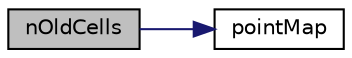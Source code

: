 digraph "nOldCells"
{
  bgcolor="transparent";
  edge [fontname="Helvetica",fontsize="10",labelfontname="Helvetica",labelfontsize="10"];
  node [fontname="Helvetica",fontsize="10",shape=record];
  rankdir="LR";
  Node2007 [label="nOldCells",height=0.2,width=0.4,color="black", fillcolor="grey75", style="filled", fontcolor="black"];
  Node2007 -> Node2008 [color="midnightblue",fontsize="10",style="solid",fontname="Helvetica"];
  Node2008 [label="pointMap",height=0.2,width=0.4,color="black",URL="$a28541.html#a68d49d7f8498d18184c42587594b0ae6",tooltip="Old point map. "];
}
